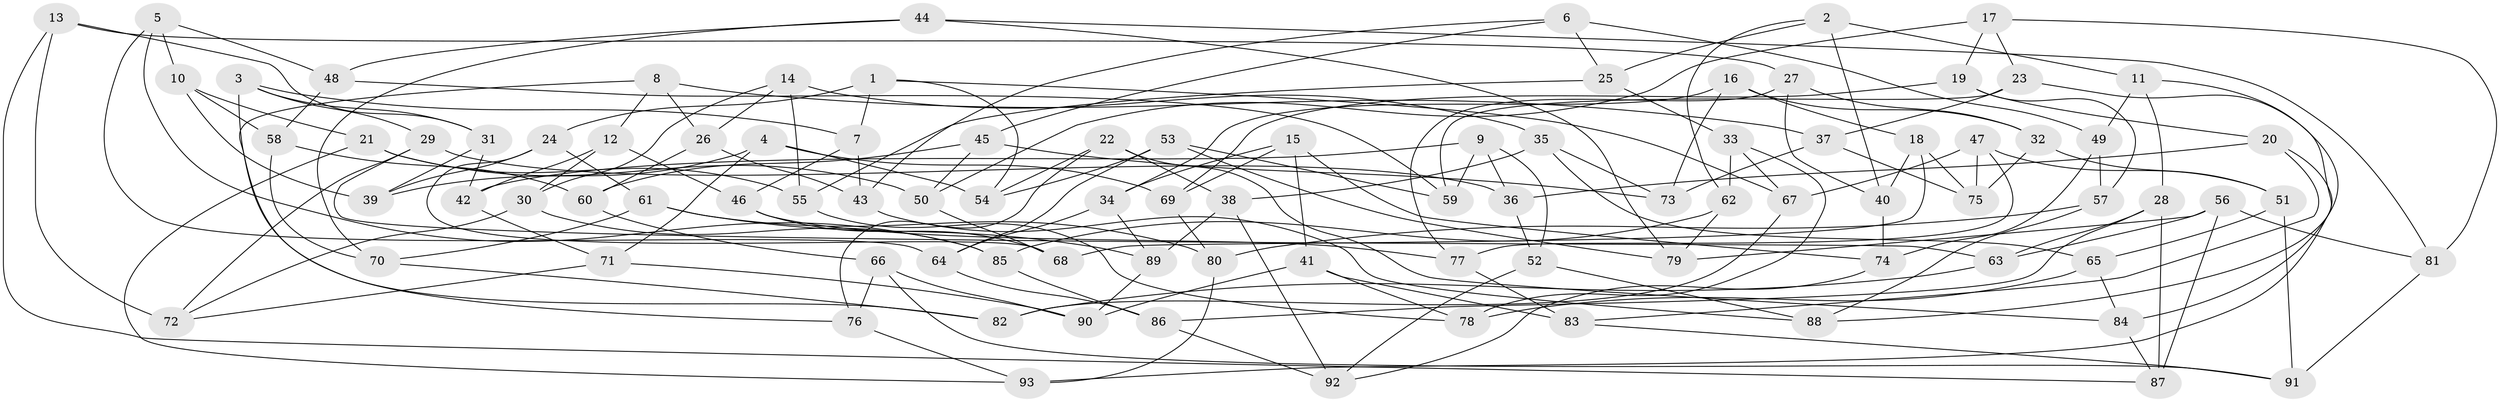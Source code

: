 // coarse degree distribution, {5: 0.1891891891891892, 4: 0.43243243243243246, 3: 0.08108108108108109, 8: 0.10810810810810811, 6: 0.02702702702702703, 7: 0.16216216216216217}
// Generated by graph-tools (version 1.1) at 2025/04/03/04/25 22:04:14]
// undirected, 93 vertices, 186 edges
graph export_dot {
graph [start="1"]
  node [color=gray90,style=filled];
  1;
  2;
  3;
  4;
  5;
  6;
  7;
  8;
  9;
  10;
  11;
  12;
  13;
  14;
  15;
  16;
  17;
  18;
  19;
  20;
  21;
  22;
  23;
  24;
  25;
  26;
  27;
  28;
  29;
  30;
  31;
  32;
  33;
  34;
  35;
  36;
  37;
  38;
  39;
  40;
  41;
  42;
  43;
  44;
  45;
  46;
  47;
  48;
  49;
  50;
  51;
  52;
  53;
  54;
  55;
  56;
  57;
  58;
  59;
  60;
  61;
  62;
  63;
  64;
  65;
  66;
  67;
  68;
  69;
  70;
  71;
  72;
  73;
  74;
  75;
  76;
  77;
  78;
  79;
  80;
  81;
  82;
  83;
  84;
  85;
  86;
  87;
  88;
  89;
  90;
  91;
  92;
  93;
  1 -- 24;
  1 -- 54;
  1 -- 7;
  1 -- 67;
  2 -- 40;
  2 -- 25;
  2 -- 62;
  2 -- 11;
  3 -- 82;
  3 -- 31;
  3 -- 7;
  3 -- 29;
  4 -- 54;
  4 -- 69;
  4 -- 39;
  4 -- 71;
  5 -- 10;
  5 -- 85;
  5 -- 48;
  5 -- 64;
  6 -- 25;
  6 -- 45;
  6 -- 43;
  6 -- 49;
  7 -- 46;
  7 -- 43;
  8 -- 26;
  8 -- 37;
  8 -- 76;
  8 -- 12;
  9 -- 36;
  9 -- 52;
  9 -- 59;
  9 -- 42;
  10 -- 21;
  10 -- 58;
  10 -- 39;
  11 -- 28;
  11 -- 88;
  11 -- 49;
  12 -- 42;
  12 -- 30;
  12 -- 46;
  13 -- 72;
  13 -- 31;
  13 -- 27;
  13 -- 87;
  14 -- 35;
  14 -- 30;
  14 -- 55;
  14 -- 26;
  15 -- 34;
  15 -- 74;
  15 -- 41;
  15 -- 69;
  16 -- 32;
  16 -- 34;
  16 -- 73;
  16 -- 18;
  17 -- 19;
  17 -- 50;
  17 -- 81;
  17 -- 23;
  18 -- 68;
  18 -- 40;
  18 -- 75;
  19 -- 57;
  19 -- 69;
  19 -- 20;
  20 -- 93;
  20 -- 36;
  20 -- 83;
  21 -- 55;
  21 -- 93;
  21 -- 50;
  22 -- 84;
  22 -- 54;
  22 -- 38;
  22 -- 76;
  23 -- 37;
  23 -- 59;
  23 -- 84;
  24 -- 39;
  24 -- 68;
  24 -- 61;
  25 -- 55;
  25 -- 33;
  26 -- 43;
  26 -- 60;
  27 -- 77;
  27 -- 32;
  27 -- 40;
  28 -- 87;
  28 -- 63;
  28 -- 86;
  29 -- 72;
  29 -- 63;
  29 -- 36;
  30 -- 72;
  30 -- 85;
  31 -- 39;
  31 -- 42;
  32 -- 75;
  32 -- 51;
  33 -- 62;
  33 -- 78;
  33 -- 67;
  34 -- 89;
  34 -- 64;
  35 -- 73;
  35 -- 38;
  35 -- 65;
  36 -- 52;
  37 -- 73;
  37 -- 75;
  38 -- 92;
  38 -- 89;
  40 -- 74;
  41 -- 83;
  41 -- 78;
  41 -- 90;
  42 -- 71;
  43 -- 88;
  44 -- 48;
  44 -- 70;
  44 -- 81;
  44 -- 79;
  45 -- 73;
  45 -- 60;
  45 -- 50;
  46 -- 68;
  46 -- 77;
  47 -- 51;
  47 -- 75;
  47 -- 67;
  47 -- 77;
  48 -- 58;
  48 -- 59;
  49 -- 74;
  49 -- 57;
  50 -- 68;
  51 -- 91;
  51 -- 65;
  52 -- 92;
  52 -- 88;
  53 -- 59;
  53 -- 54;
  53 -- 64;
  53 -- 79;
  55 -- 78;
  56 -- 63;
  56 -- 81;
  56 -- 87;
  56 -- 79;
  57 -- 80;
  57 -- 88;
  58 -- 70;
  58 -- 60;
  60 -- 66;
  61 -- 70;
  61 -- 89;
  61 -- 80;
  62 -- 79;
  62 -- 85;
  63 -- 82;
  64 -- 86;
  65 -- 84;
  65 -- 78;
  66 -- 91;
  66 -- 90;
  66 -- 76;
  67 -- 82;
  69 -- 80;
  70 -- 82;
  71 -- 72;
  71 -- 90;
  74 -- 92;
  76 -- 93;
  77 -- 83;
  80 -- 93;
  81 -- 91;
  83 -- 91;
  84 -- 87;
  85 -- 86;
  86 -- 92;
  89 -- 90;
}
